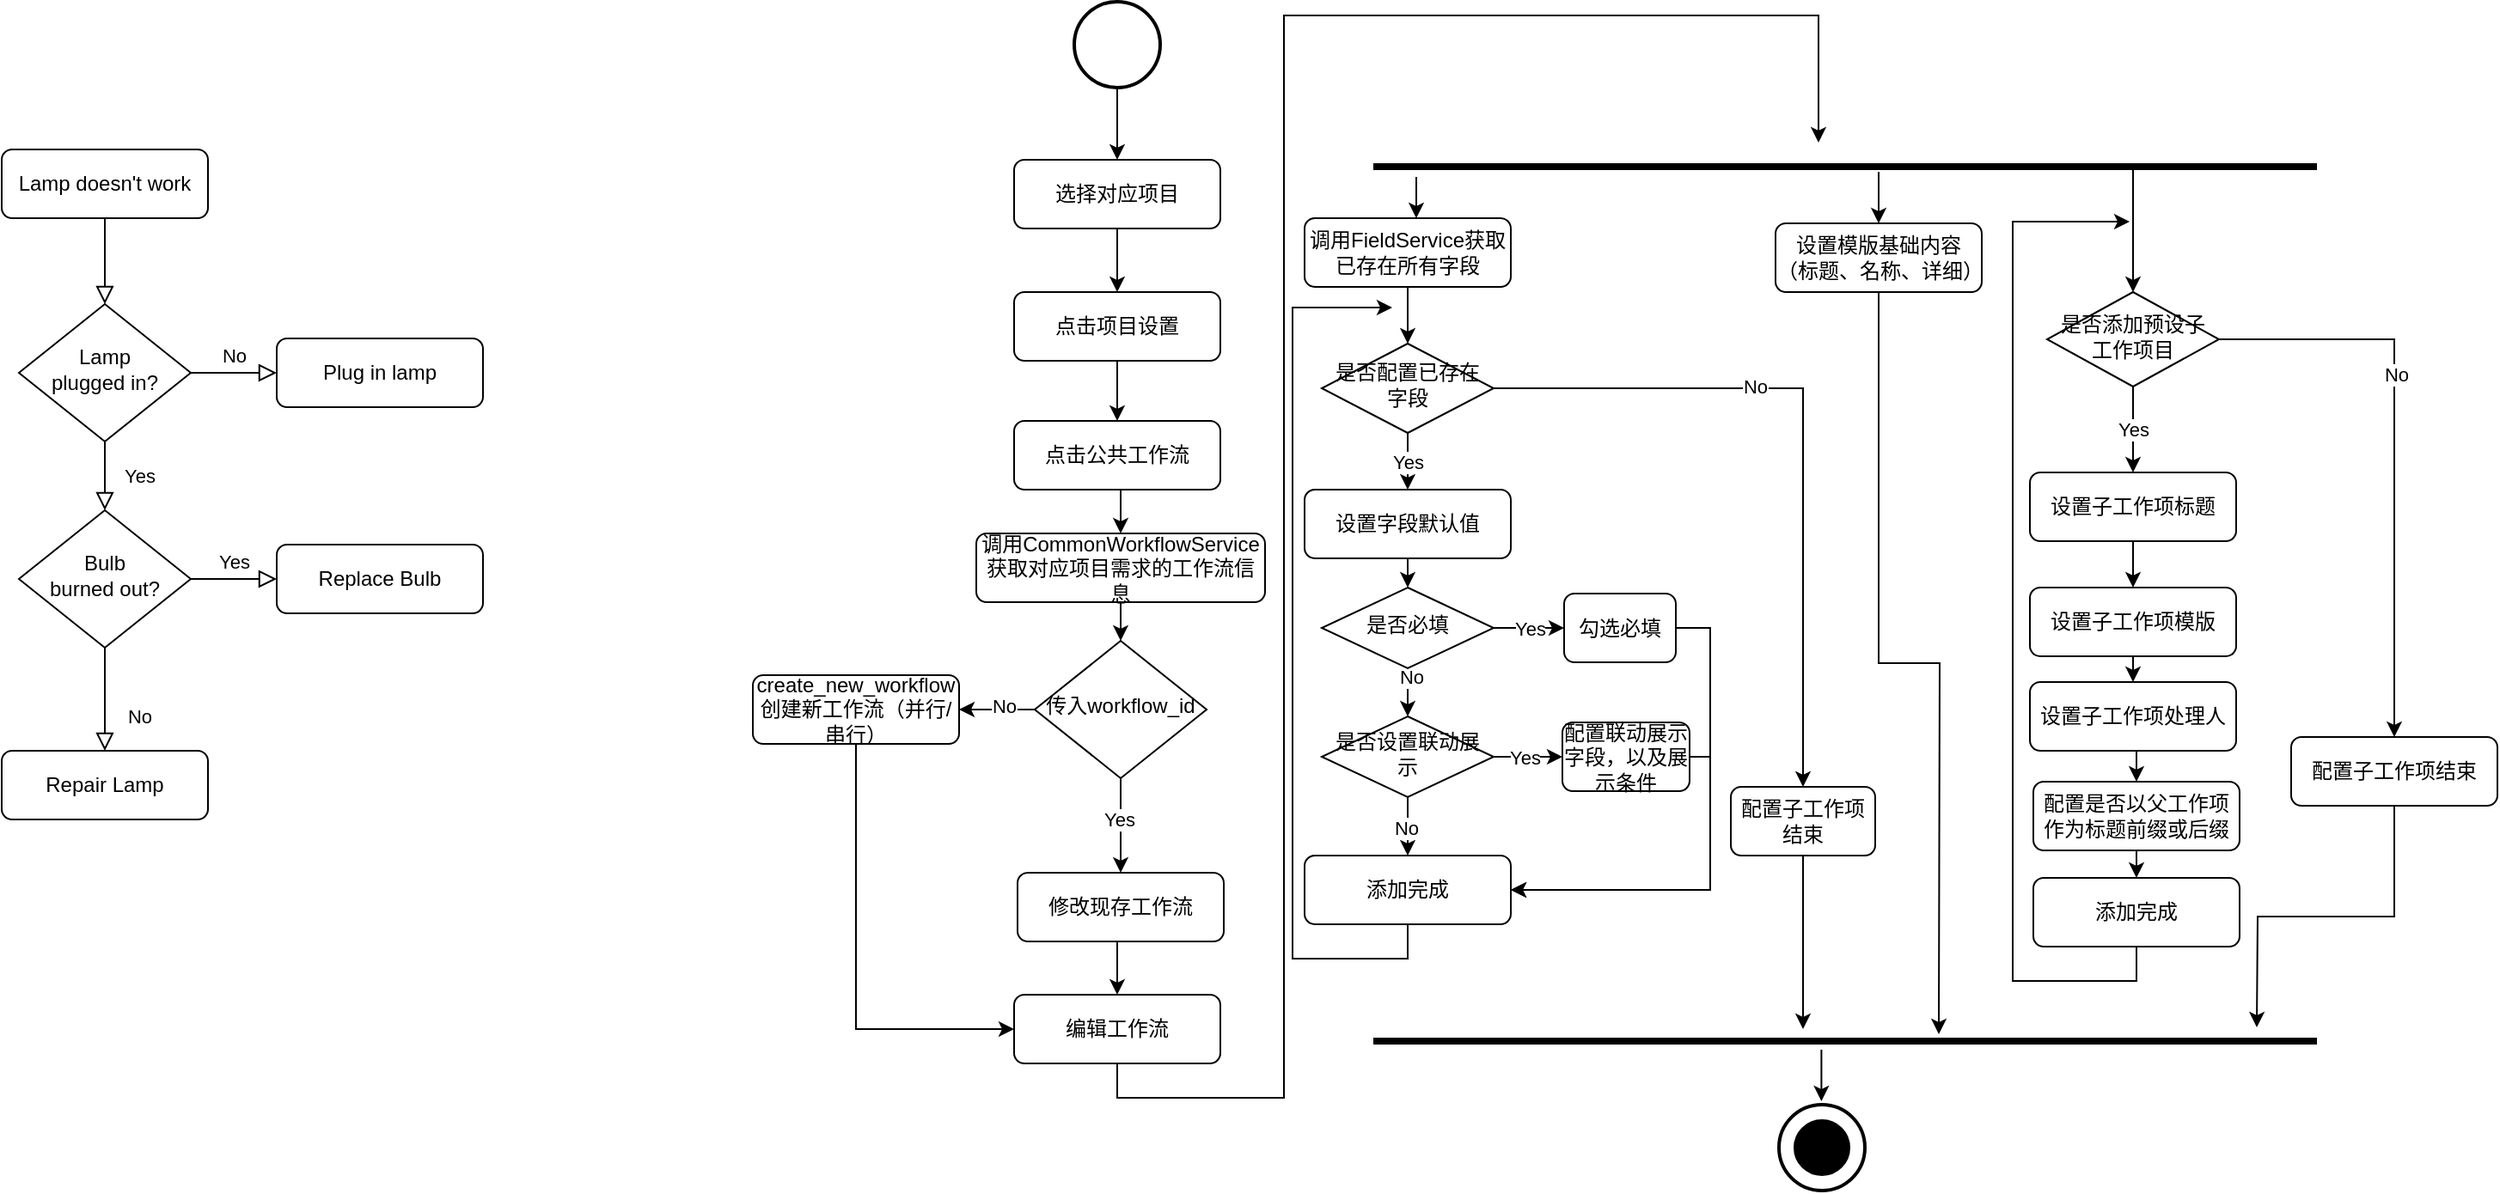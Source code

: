 <mxfile version="26.0.16">
  <diagram id="C5RBs43oDa-KdzZeNtuy" name="Page-1">
    <mxGraphModel dx="1242" dy="1185" grid="0" gridSize="10" guides="1" tooltips="1" connect="1" arrows="1" fold="1" page="0" pageScale="1" pageWidth="827" pageHeight="1169" math="0" shadow="0">
      <root>
        <mxCell id="WIyWlLk6GJQsqaUBKTNV-0" />
        <mxCell id="WIyWlLk6GJQsqaUBKTNV-1" parent="WIyWlLk6GJQsqaUBKTNV-0" />
        <mxCell id="WIyWlLk6GJQsqaUBKTNV-2" value="" style="rounded=0;html=1;jettySize=auto;orthogonalLoop=1;fontSize=11;endArrow=block;endFill=0;endSize=8;strokeWidth=1;shadow=0;labelBackgroundColor=none;edgeStyle=orthogonalEdgeStyle;" parent="WIyWlLk6GJQsqaUBKTNV-1" source="WIyWlLk6GJQsqaUBKTNV-3" target="WIyWlLk6GJQsqaUBKTNV-6" edge="1">
          <mxGeometry relative="1" as="geometry" />
        </mxCell>
        <mxCell id="WIyWlLk6GJQsqaUBKTNV-3" value="Lamp doesn&#39;t work" style="rounded=1;whiteSpace=wrap;html=1;fontSize=12;glass=0;strokeWidth=1;shadow=0;" parent="WIyWlLk6GJQsqaUBKTNV-1" vertex="1">
          <mxGeometry x="160" y="80" width="120" height="40" as="geometry" />
        </mxCell>
        <mxCell id="WIyWlLk6GJQsqaUBKTNV-4" value="Yes" style="rounded=0;html=1;jettySize=auto;orthogonalLoop=1;fontSize=11;endArrow=block;endFill=0;endSize=8;strokeWidth=1;shadow=0;labelBackgroundColor=none;edgeStyle=orthogonalEdgeStyle;" parent="WIyWlLk6GJQsqaUBKTNV-1" source="WIyWlLk6GJQsqaUBKTNV-6" target="WIyWlLk6GJQsqaUBKTNV-10" edge="1">
          <mxGeometry y="20" relative="1" as="geometry">
            <mxPoint as="offset" />
          </mxGeometry>
        </mxCell>
        <mxCell id="WIyWlLk6GJQsqaUBKTNV-5" value="No" style="edgeStyle=orthogonalEdgeStyle;rounded=0;html=1;jettySize=auto;orthogonalLoop=1;fontSize=11;endArrow=block;endFill=0;endSize=8;strokeWidth=1;shadow=0;labelBackgroundColor=none;" parent="WIyWlLk6GJQsqaUBKTNV-1" source="WIyWlLk6GJQsqaUBKTNV-6" target="WIyWlLk6GJQsqaUBKTNV-7" edge="1">
          <mxGeometry y="10" relative="1" as="geometry">
            <mxPoint as="offset" />
          </mxGeometry>
        </mxCell>
        <mxCell id="WIyWlLk6GJQsqaUBKTNV-6" value="Lamp&lt;br&gt;plugged in?" style="rhombus;whiteSpace=wrap;html=1;shadow=0;fontFamily=Helvetica;fontSize=12;align=center;strokeWidth=1;spacing=6;spacingTop=-4;" parent="WIyWlLk6GJQsqaUBKTNV-1" vertex="1">
          <mxGeometry x="170" y="170" width="100" height="80" as="geometry" />
        </mxCell>
        <mxCell id="WIyWlLk6GJQsqaUBKTNV-7" value="Plug in lamp" style="rounded=1;whiteSpace=wrap;html=1;fontSize=12;glass=0;strokeWidth=1;shadow=0;" parent="WIyWlLk6GJQsqaUBKTNV-1" vertex="1">
          <mxGeometry x="320" y="190" width="120" height="40" as="geometry" />
        </mxCell>
        <mxCell id="WIyWlLk6GJQsqaUBKTNV-8" value="No" style="rounded=0;html=1;jettySize=auto;orthogonalLoop=1;fontSize=11;endArrow=block;endFill=0;endSize=8;strokeWidth=1;shadow=0;labelBackgroundColor=none;edgeStyle=orthogonalEdgeStyle;" parent="WIyWlLk6GJQsqaUBKTNV-1" source="WIyWlLk6GJQsqaUBKTNV-10" target="WIyWlLk6GJQsqaUBKTNV-11" edge="1">
          <mxGeometry x="0.333" y="20" relative="1" as="geometry">
            <mxPoint as="offset" />
          </mxGeometry>
        </mxCell>
        <mxCell id="WIyWlLk6GJQsqaUBKTNV-9" value="Yes" style="edgeStyle=orthogonalEdgeStyle;rounded=0;html=1;jettySize=auto;orthogonalLoop=1;fontSize=11;endArrow=block;endFill=0;endSize=8;strokeWidth=1;shadow=0;labelBackgroundColor=none;" parent="WIyWlLk6GJQsqaUBKTNV-1" source="WIyWlLk6GJQsqaUBKTNV-10" target="WIyWlLk6GJQsqaUBKTNV-12" edge="1">
          <mxGeometry y="10" relative="1" as="geometry">
            <mxPoint as="offset" />
          </mxGeometry>
        </mxCell>
        <mxCell id="WIyWlLk6GJQsqaUBKTNV-10" value="Bulb&lt;br&gt;burned out?" style="rhombus;whiteSpace=wrap;html=1;shadow=0;fontFamily=Helvetica;fontSize=12;align=center;strokeWidth=1;spacing=6;spacingTop=-4;" parent="WIyWlLk6GJQsqaUBKTNV-1" vertex="1">
          <mxGeometry x="170" y="290" width="100" height="80" as="geometry" />
        </mxCell>
        <mxCell id="WIyWlLk6GJQsqaUBKTNV-11" value="Repair Lamp" style="rounded=1;whiteSpace=wrap;html=1;fontSize=12;glass=0;strokeWidth=1;shadow=0;" parent="WIyWlLk6GJQsqaUBKTNV-1" vertex="1">
          <mxGeometry x="160" y="430" width="120" height="40" as="geometry" />
        </mxCell>
        <mxCell id="WIyWlLk6GJQsqaUBKTNV-12" value="Replace Bulb" style="rounded=1;whiteSpace=wrap;html=1;fontSize=12;glass=0;strokeWidth=1;shadow=0;" parent="WIyWlLk6GJQsqaUBKTNV-1" vertex="1">
          <mxGeometry x="320" y="310" width="120" height="40" as="geometry" />
        </mxCell>
        <mxCell id="ijvyQktE0aWH16FiOcsG-0" value="" style="group" parent="WIyWlLk6GJQsqaUBKTNV-1" vertex="1" connectable="0">
          <mxGeometry x="1194" y="636" width="50" height="50" as="geometry" />
        </mxCell>
        <mxCell id="ijvyQktE0aWH16FiOcsG-1" value="" style="strokeWidth=2;html=1;shape=mxgraph.flowchart.start_2;whiteSpace=wrap;aspect=fixed;" parent="ijvyQktE0aWH16FiOcsG-0" vertex="1">
          <mxGeometry width="50" height="50" as="geometry" />
        </mxCell>
        <mxCell id="ijvyQktE0aWH16FiOcsG-2" value="" style="strokeWidth=2;html=1;shape=mxgraph.flowchart.start_2;whiteSpace=wrap;aspect=fixed;fillColor=#000000;" parent="ijvyQktE0aWH16FiOcsG-0" vertex="1">
          <mxGeometry x="9.5" y="9.5" width="31" height="31" as="geometry" />
        </mxCell>
        <mxCell id="ijvyQktE0aWH16FiOcsG-3" style="edgeStyle=orthogonalEdgeStyle;rounded=0;orthogonalLoop=1;jettySize=auto;html=1;exitX=0.5;exitY=1;exitDx=0;exitDy=0;exitPerimeter=0;entryX=0.5;entryY=0;entryDx=0;entryDy=0;" parent="WIyWlLk6GJQsqaUBKTNV-1" source="ijvyQktE0aWH16FiOcsG-4" target="ijvyQktE0aWH16FiOcsG-6" edge="1">
          <mxGeometry relative="1" as="geometry" />
        </mxCell>
        <mxCell id="ijvyQktE0aWH16FiOcsG-4" value="" style="strokeWidth=2;html=1;shape=mxgraph.flowchart.start_2;whiteSpace=wrap;aspect=fixed;" parent="WIyWlLk6GJQsqaUBKTNV-1" vertex="1">
          <mxGeometry x="784" y="-6" width="50" height="50" as="geometry" />
        </mxCell>
        <mxCell id="ijvyQktE0aWH16FiOcsG-5" style="edgeStyle=orthogonalEdgeStyle;rounded=0;orthogonalLoop=1;jettySize=auto;html=1;exitX=0.5;exitY=1;exitDx=0;exitDy=0;entryX=0.5;entryY=0;entryDx=0;entryDy=0;" parent="WIyWlLk6GJQsqaUBKTNV-1" source="ijvyQktE0aWH16FiOcsG-6" target="ijvyQktE0aWH16FiOcsG-8" edge="1">
          <mxGeometry relative="1" as="geometry" />
        </mxCell>
        <mxCell id="ijvyQktE0aWH16FiOcsG-6" value="选择对应项目" style="rounded=1;whiteSpace=wrap;html=1;fontSize=12;glass=0;strokeWidth=1;shadow=0;" parent="WIyWlLk6GJQsqaUBKTNV-1" vertex="1">
          <mxGeometry x="749" y="86" width="120" height="40" as="geometry" />
        </mxCell>
        <mxCell id="ijvyQktE0aWH16FiOcsG-7" style="edgeStyle=orthogonalEdgeStyle;rounded=0;orthogonalLoop=1;jettySize=auto;html=1;exitX=0.5;exitY=1;exitDx=0;exitDy=0;entryX=0.5;entryY=0;entryDx=0;entryDy=0;" parent="WIyWlLk6GJQsqaUBKTNV-1" source="ijvyQktE0aWH16FiOcsG-8" target="ijvyQktE0aWH16FiOcsG-10" edge="1">
          <mxGeometry relative="1" as="geometry" />
        </mxCell>
        <mxCell id="ijvyQktE0aWH16FiOcsG-8" value="点击项目设置" style="rounded=1;whiteSpace=wrap;html=1;fontSize=12;glass=0;strokeWidth=1;shadow=0;" parent="WIyWlLk6GJQsqaUBKTNV-1" vertex="1">
          <mxGeometry x="749" y="163" width="120" height="40" as="geometry" />
        </mxCell>
        <mxCell id="ijvyQktE0aWH16FiOcsG-9" style="edgeStyle=orthogonalEdgeStyle;rounded=0;orthogonalLoop=1;jettySize=auto;html=1;exitX=0.5;exitY=1;exitDx=0;exitDy=0;entryX=0.5;entryY=0;entryDx=0;entryDy=0;" parent="WIyWlLk6GJQsqaUBKTNV-1" source="ijvyQktE0aWH16FiOcsG-10" target="ijvyQktE0aWH16FiOcsG-18" edge="1">
          <mxGeometry relative="1" as="geometry" />
        </mxCell>
        <mxCell id="ijvyQktE0aWH16FiOcsG-10" value="点击公共工作流" style="rounded=1;whiteSpace=wrap;html=1;fontSize=12;glass=0;strokeWidth=1;shadow=0;" parent="WIyWlLk6GJQsqaUBKTNV-1" vertex="1">
          <mxGeometry x="749" y="238" width="120" height="40" as="geometry" />
        </mxCell>
        <mxCell id="ijvyQktE0aWH16FiOcsG-11" style="edgeStyle=orthogonalEdgeStyle;rounded=0;orthogonalLoop=1;jettySize=auto;html=1;exitX=0.5;exitY=1;exitDx=0;exitDy=0;entryX=0.5;entryY=0;entryDx=0;entryDy=0;" parent="WIyWlLk6GJQsqaUBKTNV-1" source="ijvyQktE0aWH16FiOcsG-12" edge="1">
          <mxGeometry relative="1" as="geometry">
            <mxPoint x="1217" y="76" as="targetPoint" />
            <Array as="points">
              <mxPoint x="809" y="632" />
              <mxPoint x="906" y="632" />
              <mxPoint x="906" y="2" />
              <mxPoint x="1217" y="2" />
            </Array>
          </mxGeometry>
        </mxCell>
        <mxCell id="ijvyQktE0aWH16FiOcsG-12" value="编辑工作流" style="rounded=1;whiteSpace=wrap;html=1;fontSize=12;glass=0;strokeWidth=1;shadow=0;" parent="WIyWlLk6GJQsqaUBKTNV-1" vertex="1">
          <mxGeometry x="749" y="572" width="120" height="40" as="geometry" />
        </mxCell>
        <mxCell id="ijvyQktE0aWH16FiOcsG-13" style="edgeStyle=orthogonalEdgeStyle;rounded=0;orthogonalLoop=1;jettySize=auto;html=1;exitX=0.5;exitY=1;exitDx=0;exitDy=0;entryX=0;entryY=0.5;entryDx=0;entryDy=0;" parent="WIyWlLk6GJQsqaUBKTNV-1" source="ijvyQktE0aWH16FiOcsG-14" target="ijvyQktE0aWH16FiOcsG-12" edge="1">
          <mxGeometry relative="1" as="geometry" />
        </mxCell>
        <mxCell id="ijvyQktE0aWH16FiOcsG-14" value="create_new_workflow&lt;div&gt;创建新工作流（并行/串行）&lt;/div&gt;" style="rounded=1;whiteSpace=wrap;html=1;fontSize=12;glass=0;strokeWidth=1;shadow=0;" parent="WIyWlLk6GJQsqaUBKTNV-1" vertex="1">
          <mxGeometry x="597" y="386" width="120" height="40" as="geometry" />
        </mxCell>
        <mxCell id="ijvyQktE0aWH16FiOcsG-15" style="edgeStyle=orthogonalEdgeStyle;rounded=0;orthogonalLoop=1;jettySize=auto;html=1;exitX=0.5;exitY=1;exitDx=0;exitDy=0;entryX=0.5;entryY=0;entryDx=0;entryDy=0;" parent="WIyWlLk6GJQsqaUBKTNV-1" source="ijvyQktE0aWH16FiOcsG-16" target="ijvyQktE0aWH16FiOcsG-12" edge="1">
          <mxGeometry relative="1" as="geometry" />
        </mxCell>
        <mxCell id="ijvyQktE0aWH16FiOcsG-16" value="修改现存工作流" style="rounded=1;whiteSpace=wrap;html=1;fontSize=12;glass=0;strokeWidth=1;shadow=0;" parent="WIyWlLk6GJQsqaUBKTNV-1" vertex="1">
          <mxGeometry x="751" y="501" width="120" height="40" as="geometry" />
        </mxCell>
        <mxCell id="ijvyQktE0aWH16FiOcsG-17" style="edgeStyle=orthogonalEdgeStyle;rounded=0;orthogonalLoop=1;jettySize=auto;html=1;exitX=0.5;exitY=1;exitDx=0;exitDy=0;entryX=0.5;entryY=0;entryDx=0;entryDy=0;" parent="WIyWlLk6GJQsqaUBKTNV-1" source="ijvyQktE0aWH16FiOcsG-18" target="ijvyQktE0aWH16FiOcsG-23" edge="1">
          <mxGeometry relative="1" as="geometry" />
        </mxCell>
        <mxCell id="ijvyQktE0aWH16FiOcsG-18" value="调用CommonWorkflowService获取对应项目需求的工作流信息" style="rounded=1;whiteSpace=wrap;html=1;fontSize=12;glass=0;strokeWidth=1;shadow=0;" parent="WIyWlLk6GJQsqaUBKTNV-1" vertex="1">
          <mxGeometry x="727" y="303.5" width="168" height="40" as="geometry" />
        </mxCell>
        <mxCell id="ijvyQktE0aWH16FiOcsG-19" style="edgeStyle=orthogonalEdgeStyle;rounded=0;orthogonalLoop=1;jettySize=auto;html=1;exitX=0.5;exitY=1;exitDx=0;exitDy=0;entryX=0.5;entryY=0;entryDx=0;entryDy=0;" parent="WIyWlLk6GJQsqaUBKTNV-1" source="ijvyQktE0aWH16FiOcsG-23" target="ijvyQktE0aWH16FiOcsG-16" edge="1">
          <mxGeometry relative="1" as="geometry" />
        </mxCell>
        <mxCell id="ijvyQktE0aWH16FiOcsG-20" value="Yes" style="edgeLabel;html=1;align=center;verticalAlign=middle;resizable=0;points=[];" parent="ijvyQktE0aWH16FiOcsG-19" vertex="1" connectable="0">
          <mxGeometry x="-0.127" y="-1" relative="1" as="geometry">
            <mxPoint as="offset" />
          </mxGeometry>
        </mxCell>
        <mxCell id="ijvyQktE0aWH16FiOcsG-21" style="edgeStyle=orthogonalEdgeStyle;rounded=0;orthogonalLoop=1;jettySize=auto;html=1;exitX=0;exitY=0.5;exitDx=0;exitDy=0;entryX=1;entryY=0.5;entryDx=0;entryDy=0;" parent="WIyWlLk6GJQsqaUBKTNV-1" source="ijvyQktE0aWH16FiOcsG-23" target="ijvyQktE0aWH16FiOcsG-14" edge="1">
          <mxGeometry relative="1" as="geometry" />
        </mxCell>
        <mxCell id="ijvyQktE0aWH16FiOcsG-22" value="No" style="edgeLabel;html=1;align=center;verticalAlign=middle;resizable=0;points=[];" parent="ijvyQktE0aWH16FiOcsG-21" vertex="1" connectable="0">
          <mxGeometry x="-0.16" y="-2" relative="1" as="geometry">
            <mxPoint as="offset" />
          </mxGeometry>
        </mxCell>
        <mxCell id="ijvyQktE0aWH16FiOcsG-23" value="传入workflow_id" style="rhombus;whiteSpace=wrap;html=1;shadow=0;fontFamily=Helvetica;fontSize=12;align=center;strokeWidth=1;spacing=6;spacingTop=-4;" parent="WIyWlLk6GJQsqaUBKTNV-1" vertex="1">
          <mxGeometry x="761" y="366" width="100" height="80" as="geometry" />
        </mxCell>
        <mxCell id="ijvyQktE0aWH16FiOcsG-24" value="" style="endArrow=none;html=1;rounded=0;strokeWidth=4;" parent="WIyWlLk6GJQsqaUBKTNV-1" edge="1">
          <mxGeometry width="50" height="50" relative="1" as="geometry">
            <mxPoint x="958" y="90" as="sourcePoint" />
            <mxPoint x="1507" y="90" as="targetPoint" />
          </mxGeometry>
        </mxCell>
        <mxCell id="ijvyQktE0aWH16FiOcsG-25" style="edgeStyle=orthogonalEdgeStyle;rounded=0;orthogonalLoop=1;jettySize=auto;html=1;exitX=0.5;exitY=1;exitDx=0;exitDy=0;entryX=0.5;entryY=0;entryDx=0;entryDy=0;" parent="WIyWlLk6GJQsqaUBKTNV-1" source="ijvyQktE0aWH16FiOcsG-26" target="ijvyQktE0aWH16FiOcsG-35" edge="1">
          <mxGeometry relative="1" as="geometry" />
        </mxCell>
        <mxCell id="ijvyQktE0aWH16FiOcsG-26" value="设置子工作项标题" style="rounded=1;whiteSpace=wrap;html=1;fontSize=12;glass=0;strokeWidth=1;shadow=0;" parent="WIyWlLk6GJQsqaUBKTNV-1" vertex="1">
          <mxGeometry x="1340" y="268" width="120" height="40" as="geometry" />
        </mxCell>
        <mxCell id="ijvyQktE0aWH16FiOcsG-27" value="Yes" style="edgeStyle=orthogonalEdgeStyle;rounded=0;orthogonalLoop=1;jettySize=auto;html=1;exitX=0.5;exitY=1;exitDx=0;exitDy=0;entryX=0.5;entryY=0;entryDx=0;entryDy=0;" parent="WIyWlLk6GJQsqaUBKTNV-1" source="ijvyQktE0aWH16FiOcsG-30" target="ijvyQktE0aWH16FiOcsG-26" edge="1">
          <mxGeometry relative="1" as="geometry" />
        </mxCell>
        <mxCell id="ijvyQktE0aWH16FiOcsG-28" style="edgeStyle=orthogonalEdgeStyle;rounded=0;orthogonalLoop=1;jettySize=auto;html=1;exitX=1;exitY=0.5;exitDx=0;exitDy=0;entryX=0.5;entryY=0;entryDx=0;entryDy=0;" parent="WIyWlLk6GJQsqaUBKTNV-1" source="ijvyQktE0aWH16FiOcsG-30" target="ijvyQktE0aWH16FiOcsG-33" edge="1">
          <mxGeometry relative="1" as="geometry" />
        </mxCell>
        <mxCell id="ijvyQktE0aWH16FiOcsG-29" value="No" style="edgeLabel;html=1;align=center;verticalAlign=middle;resizable=0;points=[];" parent="ijvyQktE0aWH16FiOcsG-28" vertex="1" connectable="0">
          <mxGeometry x="-0.265" y="1" relative="1" as="geometry">
            <mxPoint as="offset" />
          </mxGeometry>
        </mxCell>
        <mxCell id="ijvyQktE0aWH16FiOcsG-30" value="是否添加预设子工作项目" style="rhombus;whiteSpace=wrap;html=1;shadow=0;fontFamily=Helvetica;fontSize=12;align=center;strokeWidth=1;spacing=6;spacingTop=-4;" parent="WIyWlLk6GJQsqaUBKTNV-1" vertex="1">
          <mxGeometry x="1350" y="163" width="100" height="55" as="geometry" />
        </mxCell>
        <mxCell id="ijvyQktE0aWH16FiOcsG-31" value="" style="endArrow=none;html=1;rounded=0;strokeWidth=4;" parent="WIyWlLk6GJQsqaUBKTNV-1" edge="1">
          <mxGeometry width="50" height="50" relative="1" as="geometry">
            <mxPoint x="958" y="599" as="sourcePoint" />
            <mxPoint x="1507" y="599" as="targetPoint" />
          </mxGeometry>
        </mxCell>
        <mxCell id="ijvyQktE0aWH16FiOcsG-32" style="edgeStyle=orthogonalEdgeStyle;rounded=0;orthogonalLoop=1;jettySize=auto;html=1;exitX=0.5;exitY=1;exitDx=0;exitDy=0;" parent="WIyWlLk6GJQsqaUBKTNV-1" source="ijvyQktE0aWH16FiOcsG-33" edge="1">
          <mxGeometry relative="1" as="geometry">
            <mxPoint x="1472" y="591" as="targetPoint" />
          </mxGeometry>
        </mxCell>
        <mxCell id="ijvyQktE0aWH16FiOcsG-33" value="配置子工作项结束" style="rounded=1;whiteSpace=wrap;html=1;fontSize=12;glass=0;strokeWidth=1;shadow=0;" parent="WIyWlLk6GJQsqaUBKTNV-1" vertex="1">
          <mxGeometry x="1492" y="422" width="120" height="40" as="geometry" />
        </mxCell>
        <mxCell id="ijvyQktE0aWH16FiOcsG-34" style="edgeStyle=orthogonalEdgeStyle;rounded=0;orthogonalLoop=1;jettySize=auto;html=1;exitX=0.5;exitY=1;exitDx=0;exitDy=0;entryX=0.5;entryY=0;entryDx=0;entryDy=0;" parent="WIyWlLk6GJQsqaUBKTNV-1" source="ijvyQktE0aWH16FiOcsG-35" target="ijvyQktE0aWH16FiOcsG-37" edge="1">
          <mxGeometry relative="1" as="geometry" />
        </mxCell>
        <mxCell id="ijvyQktE0aWH16FiOcsG-35" value="设置子工作项模版" style="rounded=1;whiteSpace=wrap;html=1;fontSize=12;glass=0;strokeWidth=1;shadow=0;" parent="WIyWlLk6GJQsqaUBKTNV-1" vertex="1">
          <mxGeometry x="1340" y="335" width="120" height="40" as="geometry" />
        </mxCell>
        <mxCell id="ijvyQktE0aWH16FiOcsG-36" style="edgeStyle=orthogonalEdgeStyle;rounded=0;orthogonalLoop=1;jettySize=auto;html=1;exitX=0.5;exitY=1;exitDx=0;exitDy=0;entryX=0.5;entryY=0;entryDx=0;entryDy=0;" parent="WIyWlLk6GJQsqaUBKTNV-1" source="ijvyQktE0aWH16FiOcsG-37" target="ijvyQktE0aWH16FiOcsG-39" edge="1">
          <mxGeometry relative="1" as="geometry" />
        </mxCell>
        <mxCell id="ijvyQktE0aWH16FiOcsG-37" value="设置子工作项处理人" style="rounded=1;whiteSpace=wrap;html=1;fontSize=12;glass=0;strokeWidth=1;shadow=0;" parent="WIyWlLk6GJQsqaUBKTNV-1" vertex="1">
          <mxGeometry x="1340" y="390" width="120" height="40" as="geometry" />
        </mxCell>
        <mxCell id="ijvyQktE0aWH16FiOcsG-38" style="edgeStyle=orthogonalEdgeStyle;rounded=0;orthogonalLoop=1;jettySize=auto;html=1;exitX=0.5;exitY=1;exitDx=0;exitDy=0;entryX=0.5;entryY=0;entryDx=0;entryDy=0;" parent="WIyWlLk6GJQsqaUBKTNV-1" source="ijvyQktE0aWH16FiOcsG-39" target="ijvyQktE0aWH16FiOcsG-41" edge="1">
          <mxGeometry relative="1" as="geometry" />
        </mxCell>
        <mxCell id="ijvyQktE0aWH16FiOcsG-39" value="配置是否以父工作项作为标题前缀或后缀" style="rounded=1;whiteSpace=wrap;html=1;fontSize=12;glass=0;strokeWidth=1;shadow=0;" parent="WIyWlLk6GJQsqaUBKTNV-1" vertex="1">
          <mxGeometry x="1342" y="448" width="120" height="40" as="geometry" />
        </mxCell>
        <mxCell id="ijvyQktE0aWH16FiOcsG-40" style="rounded=0;orthogonalLoop=1;jettySize=auto;html=1;exitX=0.5;exitY=1;exitDx=0;exitDy=0;elbow=vertical;edgeStyle=orthogonalEdgeStyle;" parent="WIyWlLk6GJQsqaUBKTNV-1" source="ijvyQktE0aWH16FiOcsG-41" edge="1">
          <mxGeometry relative="1" as="geometry">
            <mxPoint x="1398" y="122" as="targetPoint" />
            <Array as="points">
              <mxPoint x="1402" y="564" />
              <mxPoint x="1330" y="564" />
              <mxPoint x="1330" y="122" />
              <mxPoint x="1350" y="122" />
            </Array>
          </mxGeometry>
        </mxCell>
        <mxCell id="ijvyQktE0aWH16FiOcsG-41" value="添加完成" style="rounded=1;whiteSpace=wrap;html=1;fontSize=12;glass=0;strokeWidth=1;shadow=0;" parent="WIyWlLk6GJQsqaUBKTNV-1" vertex="1">
          <mxGeometry x="1342" y="504" width="120" height="40" as="geometry" />
        </mxCell>
        <mxCell id="ijvyQktE0aWH16FiOcsG-42" value="" style="endArrow=classic;html=1;rounded=0;entryX=0.5;entryY=0;entryDx=0;entryDy=0;" parent="WIyWlLk6GJQsqaUBKTNV-1" target="ijvyQktE0aWH16FiOcsG-30" edge="1">
          <mxGeometry width="50" height="50" relative="1" as="geometry">
            <mxPoint x="1400" y="90" as="sourcePoint" />
            <mxPoint x="1276" y="277" as="targetPoint" />
          </mxGeometry>
        </mxCell>
        <mxCell id="ijvyQktE0aWH16FiOcsG-43" style="edgeStyle=orthogonalEdgeStyle;rounded=0;orthogonalLoop=1;jettySize=auto;html=1;exitX=0.5;exitY=1;exitDx=0;exitDy=0;entryX=0.5;entryY=0;entryDx=0;entryDy=0;" parent="WIyWlLk6GJQsqaUBKTNV-1" source="ijvyQktE0aWH16FiOcsG-44" target="ijvyQktE0aWH16FiOcsG-56" edge="1">
          <mxGeometry relative="1" as="geometry" />
        </mxCell>
        <mxCell id="ijvyQktE0aWH16FiOcsG-44" value="设置字段默认值" style="rounded=1;whiteSpace=wrap;html=1;fontSize=12;glass=0;strokeWidth=1;shadow=0;" parent="WIyWlLk6GJQsqaUBKTNV-1" vertex="1">
          <mxGeometry x="918" y="278" width="120" height="40" as="geometry" />
        </mxCell>
        <mxCell id="ijvyQktE0aWH16FiOcsG-45" value="Yes" style="edgeStyle=orthogonalEdgeStyle;rounded=0;orthogonalLoop=1;jettySize=auto;html=1;exitX=0.5;exitY=1;exitDx=0;exitDy=0;entryX=0.5;entryY=0;entryDx=0;entryDy=0;" parent="WIyWlLk6GJQsqaUBKTNV-1" source="ijvyQktE0aWH16FiOcsG-48" target="ijvyQktE0aWH16FiOcsG-44" edge="1">
          <mxGeometry relative="1" as="geometry" />
        </mxCell>
        <mxCell id="ijvyQktE0aWH16FiOcsG-46" style="edgeStyle=orthogonalEdgeStyle;rounded=0;orthogonalLoop=1;jettySize=auto;html=1;exitX=1;exitY=0.5;exitDx=0;exitDy=0;entryX=0.5;entryY=0;entryDx=0;entryDy=0;" parent="WIyWlLk6GJQsqaUBKTNV-1" source="ijvyQktE0aWH16FiOcsG-48" target="ijvyQktE0aWH16FiOcsG-50" edge="1">
          <mxGeometry relative="1" as="geometry" />
        </mxCell>
        <mxCell id="ijvyQktE0aWH16FiOcsG-47" value="No" style="edgeLabel;html=1;align=center;verticalAlign=middle;resizable=0;points=[];" parent="ijvyQktE0aWH16FiOcsG-46" vertex="1" connectable="0">
          <mxGeometry x="-0.265" y="1" relative="1" as="geometry">
            <mxPoint as="offset" />
          </mxGeometry>
        </mxCell>
        <mxCell id="ijvyQktE0aWH16FiOcsG-48" value="是否配置已存在字段" style="rhombus;whiteSpace=wrap;html=1;shadow=0;fontFamily=Helvetica;fontSize=12;align=center;strokeWidth=1;spacing=6;spacingTop=-4;" parent="WIyWlLk6GJQsqaUBKTNV-1" vertex="1">
          <mxGeometry x="928" y="193" width="100" height="52" as="geometry" />
        </mxCell>
        <mxCell id="ijvyQktE0aWH16FiOcsG-49" style="edgeStyle=orthogonalEdgeStyle;rounded=0;orthogonalLoop=1;jettySize=auto;html=1;exitX=0.5;exitY=1;exitDx=0;exitDy=0;" parent="WIyWlLk6GJQsqaUBKTNV-1" source="ijvyQktE0aWH16FiOcsG-50" edge="1">
          <mxGeometry relative="1" as="geometry">
            <mxPoint x="1208" y="592" as="targetPoint" />
          </mxGeometry>
        </mxCell>
        <mxCell id="ijvyQktE0aWH16FiOcsG-50" value="配置子工作项结束" style="rounded=1;whiteSpace=wrap;html=1;fontSize=12;glass=0;strokeWidth=1;shadow=0;" parent="WIyWlLk6GJQsqaUBKTNV-1" vertex="1">
          <mxGeometry x="1166" y="451" width="84" height="40" as="geometry" />
        </mxCell>
        <mxCell id="ijvyQktE0aWH16FiOcsG-51" style="rounded=0;orthogonalLoop=1;jettySize=auto;html=1;exitX=0.5;exitY=1;exitDx=0;exitDy=0;elbow=vertical;edgeStyle=orthogonalEdgeStyle;" parent="WIyWlLk6GJQsqaUBKTNV-1" source="ijvyQktE0aWH16FiOcsG-52" edge="1">
          <mxGeometry relative="1" as="geometry">
            <mxPoint x="969" y="172" as="targetPoint" />
            <Array as="points">
              <mxPoint x="978" y="551" />
              <mxPoint x="911" y="551" />
              <mxPoint x="911" y="172" />
            </Array>
          </mxGeometry>
        </mxCell>
        <mxCell id="ijvyQktE0aWH16FiOcsG-52" value="添加完成" style="rounded=1;whiteSpace=wrap;html=1;fontSize=12;glass=0;strokeWidth=1;shadow=0;" parent="WIyWlLk6GJQsqaUBKTNV-1" vertex="1">
          <mxGeometry x="918" y="491" width="120" height="40" as="geometry" />
        </mxCell>
        <mxCell id="ijvyQktE0aWH16FiOcsG-53" style="edgeStyle=orthogonalEdgeStyle;rounded=0;orthogonalLoop=1;jettySize=auto;html=1;exitX=0.5;exitY=1;exitDx=0;exitDy=0;entryX=0.5;entryY=0;entryDx=0;entryDy=0;" parent="WIyWlLk6GJQsqaUBKTNV-1" source="ijvyQktE0aWH16FiOcsG-56" target="ijvyQktE0aWH16FiOcsG-61" edge="1">
          <mxGeometry relative="1" as="geometry" />
        </mxCell>
        <mxCell id="ijvyQktE0aWH16FiOcsG-54" value="No" style="edgeLabel;html=1;align=center;verticalAlign=middle;resizable=0;points=[];" parent="ijvyQktE0aWH16FiOcsG-53" vertex="1" connectable="0">
          <mxGeometry x="-0.646" y="2" relative="1" as="geometry">
            <mxPoint as="offset" />
          </mxGeometry>
        </mxCell>
        <mxCell id="ijvyQktE0aWH16FiOcsG-55" value="Yes" style="edgeStyle=orthogonalEdgeStyle;rounded=0;orthogonalLoop=1;jettySize=auto;html=1;exitX=1;exitY=0.5;exitDx=0;exitDy=0;entryX=0;entryY=0.5;entryDx=0;entryDy=0;" parent="WIyWlLk6GJQsqaUBKTNV-1" source="ijvyQktE0aWH16FiOcsG-56" target="ijvyQktE0aWH16FiOcsG-63" edge="1">
          <mxGeometry relative="1" as="geometry" />
        </mxCell>
        <mxCell id="ijvyQktE0aWH16FiOcsG-56" value="是否必填" style="rhombus;whiteSpace=wrap;html=1;shadow=0;fontFamily=Helvetica;fontSize=12;align=center;strokeWidth=1;spacing=6;spacingTop=-4;" parent="WIyWlLk6GJQsqaUBKTNV-1" vertex="1">
          <mxGeometry x="928" y="335" width="100" height="47" as="geometry" />
        </mxCell>
        <mxCell id="ijvyQktE0aWH16FiOcsG-57" style="edgeStyle=orthogonalEdgeStyle;rounded=0;orthogonalLoop=1;jettySize=auto;html=1;exitX=0.5;exitY=1;exitDx=0;exitDy=0;entryX=0.5;entryY=0;entryDx=0;entryDy=0;" parent="WIyWlLk6GJQsqaUBKTNV-1" source="ijvyQktE0aWH16FiOcsG-61" target="ijvyQktE0aWH16FiOcsG-52" edge="1">
          <mxGeometry relative="1" as="geometry" />
        </mxCell>
        <mxCell id="ijvyQktE0aWH16FiOcsG-58" value="No" style="edgeLabel;html=1;align=center;verticalAlign=middle;resizable=0;points=[];" parent="ijvyQktE0aWH16FiOcsG-57" vertex="1" connectable="0">
          <mxGeometry x="0.009" y="-1" relative="1" as="geometry">
            <mxPoint y="1" as="offset" />
          </mxGeometry>
        </mxCell>
        <mxCell id="ijvyQktE0aWH16FiOcsG-59" style="edgeStyle=orthogonalEdgeStyle;rounded=0;orthogonalLoop=1;jettySize=auto;html=1;exitX=1;exitY=0.5;exitDx=0;exitDy=0;entryX=0;entryY=0.5;entryDx=0;entryDy=0;" parent="WIyWlLk6GJQsqaUBKTNV-1" source="ijvyQktE0aWH16FiOcsG-61" target="ijvyQktE0aWH16FiOcsG-65" edge="1">
          <mxGeometry relative="1" as="geometry" />
        </mxCell>
        <mxCell id="ijvyQktE0aWH16FiOcsG-60" value="Yes" style="edgeLabel;html=1;align=center;verticalAlign=middle;resizable=0;points=[];" parent="ijvyQktE0aWH16FiOcsG-59" vertex="1" connectable="0">
          <mxGeometry x="-0.097" relative="1" as="geometry">
            <mxPoint as="offset" />
          </mxGeometry>
        </mxCell>
        <mxCell id="ijvyQktE0aWH16FiOcsG-61" value="是否设置联动展示" style="rhombus;whiteSpace=wrap;html=1;shadow=0;fontFamily=Helvetica;fontSize=12;align=center;strokeWidth=1;spacing=6;spacingTop=-4;" parent="WIyWlLk6GJQsqaUBKTNV-1" vertex="1">
          <mxGeometry x="928" y="410" width="100" height="47" as="geometry" />
        </mxCell>
        <mxCell id="ijvyQktE0aWH16FiOcsG-62" style="edgeStyle=orthogonalEdgeStyle;rounded=0;orthogonalLoop=1;jettySize=auto;html=1;exitX=1;exitY=0.5;exitDx=0;exitDy=0;entryX=1;entryY=0.5;entryDx=0;entryDy=0;" parent="WIyWlLk6GJQsqaUBKTNV-1" source="ijvyQktE0aWH16FiOcsG-63" target="ijvyQktE0aWH16FiOcsG-52" edge="1">
          <mxGeometry relative="1" as="geometry" />
        </mxCell>
        <mxCell id="ijvyQktE0aWH16FiOcsG-63" value="勾选必填" style="rounded=1;whiteSpace=wrap;html=1;fontSize=12;glass=0;strokeWidth=1;shadow=0;" parent="WIyWlLk6GJQsqaUBKTNV-1" vertex="1">
          <mxGeometry x="1069" y="338.5" width="65" height="40" as="geometry" />
        </mxCell>
        <mxCell id="ijvyQktE0aWH16FiOcsG-64" style="edgeStyle=orthogonalEdgeStyle;rounded=0;orthogonalLoop=1;jettySize=auto;html=1;exitX=1;exitY=0.5;exitDx=0;exitDy=0;entryX=1;entryY=0.5;entryDx=0;entryDy=0;" parent="WIyWlLk6GJQsqaUBKTNV-1" source="ijvyQktE0aWH16FiOcsG-65" target="ijvyQktE0aWH16FiOcsG-52" edge="1">
          <mxGeometry relative="1" as="geometry">
            <Array as="points">
              <mxPoint x="1154" y="434" />
              <mxPoint x="1154" y="511" />
            </Array>
          </mxGeometry>
        </mxCell>
        <mxCell id="ijvyQktE0aWH16FiOcsG-65" value="配置联动展示字段，以及展示条件" style="rounded=1;whiteSpace=wrap;html=1;fontSize=12;glass=0;strokeWidth=1;shadow=0;" parent="WIyWlLk6GJQsqaUBKTNV-1" vertex="1">
          <mxGeometry x="1068" y="413.5" width="74" height="40" as="geometry" />
        </mxCell>
        <mxCell id="ijvyQktE0aWH16FiOcsG-66" style="edgeStyle=orthogonalEdgeStyle;rounded=0;orthogonalLoop=1;jettySize=auto;html=1;exitX=0.5;exitY=1;exitDx=0;exitDy=0;" parent="WIyWlLk6GJQsqaUBKTNV-1" source="ijvyQktE0aWH16FiOcsG-67" edge="1">
          <mxGeometry relative="1" as="geometry">
            <mxPoint x="1287" y="595" as="targetPoint" />
          </mxGeometry>
        </mxCell>
        <mxCell id="ijvyQktE0aWH16FiOcsG-67" value="设置模版基础内容（标题、名称、详细）" style="rounded=1;whiteSpace=wrap;html=1;fontSize=12;glass=0;strokeWidth=1;shadow=0;" parent="WIyWlLk6GJQsqaUBKTNV-1" vertex="1">
          <mxGeometry x="1192" y="123" width="120" height="40" as="geometry" />
        </mxCell>
        <mxCell id="ijvyQktE0aWH16FiOcsG-68" value="" style="endArrow=classic;html=1;rounded=0;entryX=0.5;entryY=0;entryDx=0;entryDy=0;" parent="WIyWlLk6GJQsqaUBKTNV-1" target="ijvyQktE0aWH16FiOcsG-67" edge="1">
          <mxGeometry width="50" height="50" relative="1" as="geometry">
            <mxPoint x="1252" y="93" as="sourcePoint" />
            <mxPoint x="1410" y="173" as="targetPoint" />
          </mxGeometry>
        </mxCell>
        <mxCell id="ijvyQktE0aWH16FiOcsG-69" value="" style="endArrow=classic;html=1;rounded=0;entryX=0.5;entryY=0;entryDx=0;entryDy=0;" parent="WIyWlLk6GJQsqaUBKTNV-1" edge="1">
          <mxGeometry width="50" height="50" relative="1" as="geometry">
            <mxPoint x="1218.7" y="604" as="sourcePoint" />
            <mxPoint x="1218.7" y="634" as="targetPoint" />
          </mxGeometry>
        </mxCell>
        <mxCell id="ijvyQktE0aWH16FiOcsG-70" style="edgeStyle=orthogonalEdgeStyle;rounded=0;orthogonalLoop=1;jettySize=auto;html=1;exitX=0.5;exitY=1;exitDx=0;exitDy=0;entryX=0.5;entryY=0;entryDx=0;entryDy=0;" parent="WIyWlLk6GJQsqaUBKTNV-1" source="ijvyQktE0aWH16FiOcsG-71" target="ijvyQktE0aWH16FiOcsG-48" edge="1">
          <mxGeometry relative="1" as="geometry" />
        </mxCell>
        <mxCell id="ijvyQktE0aWH16FiOcsG-71" value="调用FieldService获取已存在所有字段" style="rounded=1;whiteSpace=wrap;html=1;fontSize=12;glass=0;strokeWidth=1;shadow=0;" parent="WIyWlLk6GJQsqaUBKTNV-1" vertex="1">
          <mxGeometry x="918" y="120" width="120" height="40" as="geometry" />
        </mxCell>
        <mxCell id="ijvyQktE0aWH16FiOcsG-72" value="" style="endArrow=classic;html=1;rounded=0;" parent="WIyWlLk6GJQsqaUBKTNV-1" edge="1">
          <mxGeometry width="50" height="50" relative="1" as="geometry">
            <mxPoint x="983" y="96" as="sourcePoint" />
            <mxPoint x="983" y="120" as="targetPoint" />
          </mxGeometry>
        </mxCell>
      </root>
    </mxGraphModel>
  </diagram>
</mxfile>
